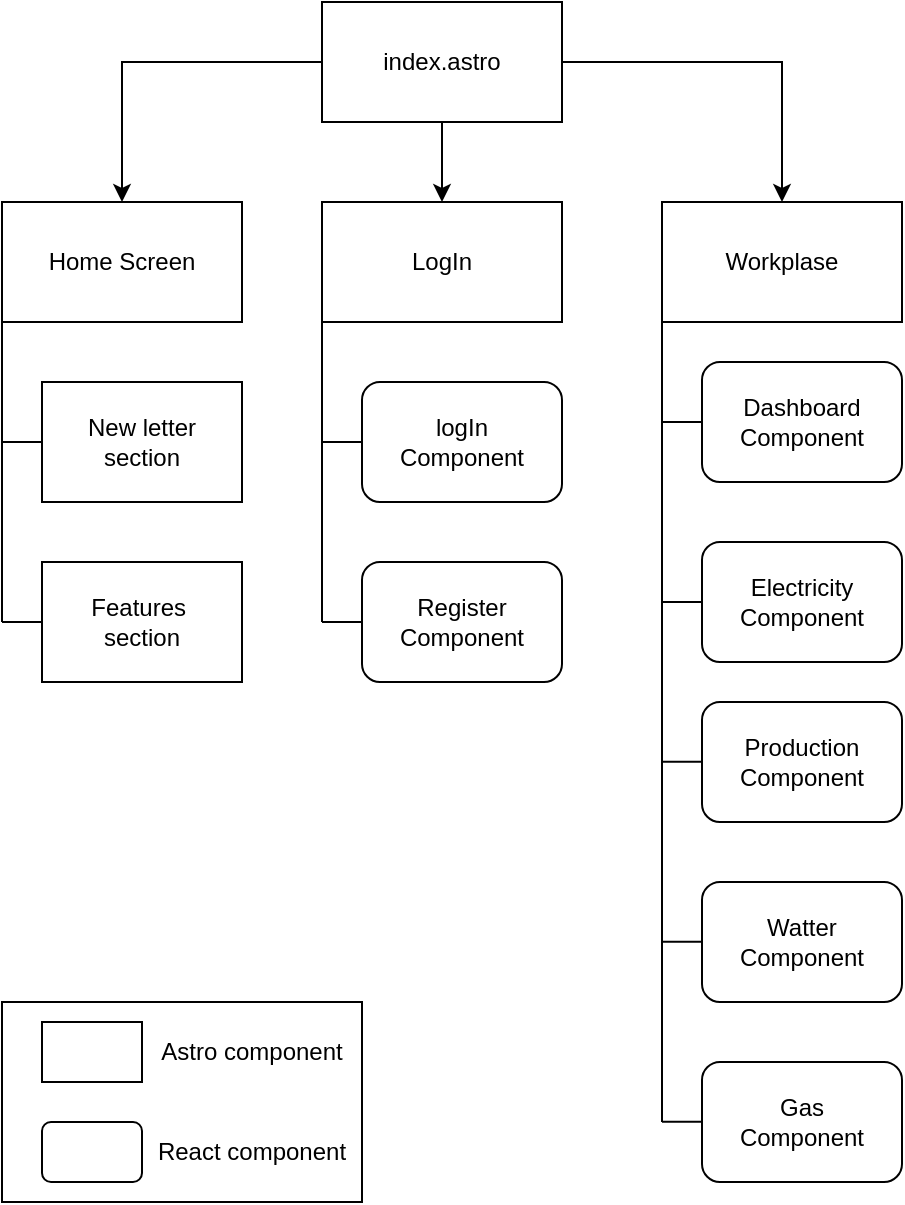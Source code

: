 <mxfile version="25.0.3">
  <diagram name="Page-1" id="sswgS9eTE9nbQPT62m9P">
    <mxGraphModel dx="548" dy="1458" grid="1" gridSize="10" guides="1" tooltips="1" connect="1" arrows="1" fold="1" page="1" pageScale="1" pageWidth="850" pageHeight="1100" math="0" shadow="0">
      <root>
        <mxCell id="0" />
        <mxCell id="1" parent="0" />
        <mxCell id="IjR76zxK27t0q7-WBlOw-40" value="" style="rounded=0;whiteSpace=wrap;html=1;" vertex="1" parent="1">
          <mxGeometry x="110" y="750" width="180" height="100" as="geometry" />
        </mxCell>
        <mxCell id="IjR76zxK27t0q7-WBlOw-13" style="edgeStyle=orthogonalEdgeStyle;rounded=0;orthogonalLoop=1;jettySize=auto;html=1;" edge="1" parent="1" source="IjR76zxK27t0q7-WBlOw-1" target="IjR76zxK27t0q7-WBlOw-4">
          <mxGeometry relative="1" as="geometry" />
        </mxCell>
        <mxCell id="IjR76zxK27t0q7-WBlOw-14" style="edgeStyle=orthogonalEdgeStyle;rounded=0;orthogonalLoop=1;jettySize=auto;html=1;entryX=0.5;entryY=0;entryDx=0;entryDy=0;" edge="1" parent="1" source="IjR76zxK27t0q7-WBlOw-1" target="IjR76zxK27t0q7-WBlOw-3">
          <mxGeometry relative="1" as="geometry" />
        </mxCell>
        <mxCell id="IjR76zxK27t0q7-WBlOw-15" style="edgeStyle=orthogonalEdgeStyle;rounded=0;orthogonalLoop=1;jettySize=auto;html=1;" edge="1" parent="1" source="IjR76zxK27t0q7-WBlOw-1" target="IjR76zxK27t0q7-WBlOw-2">
          <mxGeometry relative="1" as="geometry" />
        </mxCell>
        <mxCell id="IjR76zxK27t0q7-WBlOw-1" value="index.astro" style="rounded=0;whiteSpace=wrap;html=1;" vertex="1" parent="1">
          <mxGeometry x="270" y="250" width="120" height="60" as="geometry" />
        </mxCell>
        <mxCell id="IjR76zxK27t0q7-WBlOw-2" value="Workplase" style="rounded=0;whiteSpace=wrap;html=1;" vertex="1" parent="1">
          <mxGeometry x="440" y="350" width="120" height="60" as="geometry" />
        </mxCell>
        <mxCell id="IjR76zxK27t0q7-WBlOw-3" value="LogIn" style="rounded=0;whiteSpace=wrap;html=1;" vertex="1" parent="1">
          <mxGeometry x="270" y="350" width="120" height="60" as="geometry" />
        </mxCell>
        <mxCell id="IjR76zxK27t0q7-WBlOw-4" value="Home Screen" style="rounded=0;whiteSpace=wrap;html=1;" vertex="1" parent="1">
          <mxGeometry x="110" y="350" width="120" height="60" as="geometry" />
        </mxCell>
        <mxCell id="IjR76zxK27t0q7-WBlOw-9" style="edgeStyle=orthogonalEdgeStyle;rounded=0;orthogonalLoop=1;jettySize=auto;html=1;endArrow=none;endFill=0;" edge="1" parent="1" source="IjR76zxK27t0q7-WBlOw-5">
          <mxGeometry relative="1" as="geometry">
            <mxPoint x="270" y="470" as="targetPoint" />
          </mxGeometry>
        </mxCell>
        <mxCell id="IjR76zxK27t0q7-WBlOw-5" value="logIn&lt;div&gt;Component&lt;/div&gt;" style="rounded=1;whiteSpace=wrap;html=1;" vertex="1" parent="1">
          <mxGeometry x="290" y="440" width="100" height="60" as="geometry" />
        </mxCell>
        <mxCell id="IjR76zxK27t0q7-WBlOw-10" style="edgeStyle=orthogonalEdgeStyle;rounded=0;orthogonalLoop=1;jettySize=auto;html=1;endArrow=none;endFill=0;" edge="1" parent="1" source="IjR76zxK27t0q7-WBlOw-6">
          <mxGeometry relative="1" as="geometry">
            <mxPoint x="270" y="560" as="targetPoint" />
          </mxGeometry>
        </mxCell>
        <mxCell id="IjR76zxK27t0q7-WBlOw-6" value="Register&lt;div&gt;Component&lt;/div&gt;" style="rounded=1;whiteSpace=wrap;html=1;" vertex="1" parent="1">
          <mxGeometry x="290" y="530" width="100" height="60" as="geometry" />
        </mxCell>
        <mxCell id="IjR76zxK27t0q7-WBlOw-8" value="" style="endArrow=none;html=1;rounded=0;entryX=0;entryY=1;entryDx=0;entryDy=0;" edge="1" parent="1" target="IjR76zxK27t0q7-WBlOw-3">
          <mxGeometry width="50" height="50" relative="1" as="geometry">
            <mxPoint x="270" y="560" as="sourcePoint" />
            <mxPoint x="370" y="860" as="targetPoint" />
          </mxGeometry>
        </mxCell>
        <mxCell id="IjR76zxK27t0q7-WBlOw-26" style="edgeStyle=orthogonalEdgeStyle;rounded=0;orthogonalLoop=1;jettySize=auto;html=1;endArrow=none;endFill=0;" edge="1" parent="1" source="IjR76zxK27t0q7-WBlOw-16">
          <mxGeometry relative="1" as="geometry">
            <mxPoint x="440" y="460" as="targetPoint" />
          </mxGeometry>
        </mxCell>
        <mxCell id="IjR76zxK27t0q7-WBlOw-16" value="Dashboard&lt;br&gt;&lt;div&gt;Component&lt;/div&gt;" style="rounded=1;whiteSpace=wrap;html=1;" vertex="1" parent="1">
          <mxGeometry x="460" y="430" width="100" height="60" as="geometry" />
        </mxCell>
        <mxCell id="IjR76zxK27t0q7-WBlOw-17" value="Electricity&lt;div&gt;Component&lt;/div&gt;" style="rounded=1;whiteSpace=wrap;html=1;" vertex="1" parent="1">
          <mxGeometry x="460" y="520" width="100" height="60" as="geometry" />
        </mxCell>
        <mxCell id="IjR76zxK27t0q7-WBlOw-18" value="Watter&lt;div&gt;Component&lt;/div&gt;" style="rounded=1;whiteSpace=wrap;html=1;" vertex="1" parent="1">
          <mxGeometry x="460" y="690" width="100" height="60" as="geometry" />
        </mxCell>
        <mxCell id="IjR76zxK27t0q7-WBlOw-19" value="Gas&lt;div&gt;Component&lt;/div&gt;" style="rounded=1;whiteSpace=wrap;html=1;" vertex="1" parent="1">
          <mxGeometry x="460" y="780" width="100" height="60" as="geometry" />
        </mxCell>
        <mxCell id="IjR76zxK27t0q7-WBlOw-20" value="" style="endArrow=none;html=1;rounded=0;entryX=0;entryY=1;entryDx=0;entryDy=0;" edge="1" parent="1">
          <mxGeometry width="50" height="50" relative="1" as="geometry">
            <mxPoint x="440" y="810" as="sourcePoint" />
            <mxPoint x="440" y="410" as="targetPoint" />
          </mxGeometry>
        </mxCell>
        <mxCell id="IjR76zxK27t0q7-WBlOw-27" style="edgeStyle=orthogonalEdgeStyle;rounded=0;orthogonalLoop=1;jettySize=auto;html=1;endArrow=none;endFill=0;" edge="1" parent="1">
          <mxGeometry relative="1" as="geometry">
            <mxPoint x="440" y="550" as="targetPoint" />
            <mxPoint x="460" y="550" as="sourcePoint" />
          </mxGeometry>
        </mxCell>
        <mxCell id="IjR76zxK27t0q7-WBlOw-28" style="edgeStyle=orthogonalEdgeStyle;rounded=0;orthogonalLoop=1;jettySize=auto;html=1;endArrow=none;endFill=0;" edge="1" parent="1">
          <mxGeometry relative="1" as="geometry">
            <mxPoint x="440" y="629.9" as="targetPoint" />
            <mxPoint x="460" y="629.9" as="sourcePoint" />
          </mxGeometry>
        </mxCell>
        <mxCell id="IjR76zxK27t0q7-WBlOw-29" style="edgeStyle=orthogonalEdgeStyle;rounded=0;orthogonalLoop=1;jettySize=auto;html=1;endArrow=none;endFill=0;" edge="1" parent="1">
          <mxGeometry relative="1" as="geometry">
            <mxPoint x="440" y="719.9" as="targetPoint" />
            <mxPoint x="460" y="719.9" as="sourcePoint" />
          </mxGeometry>
        </mxCell>
        <mxCell id="IjR76zxK27t0q7-WBlOw-30" value="New letter&lt;div&gt;section&lt;/div&gt;" style="rounded=0;whiteSpace=wrap;html=1;" vertex="1" parent="1">
          <mxGeometry x="130" y="440" width="100" height="60" as="geometry" />
        </mxCell>
        <mxCell id="IjR76zxK27t0q7-WBlOw-31" value="Features&amp;nbsp;&lt;div&gt;section&lt;/div&gt;" style="rounded=0;whiteSpace=wrap;html=1;" vertex="1" parent="1">
          <mxGeometry x="130" y="530" width="100" height="60" as="geometry" />
        </mxCell>
        <mxCell id="IjR76zxK27t0q7-WBlOw-32" style="edgeStyle=orthogonalEdgeStyle;rounded=0;orthogonalLoop=1;jettySize=auto;html=1;endArrow=none;endFill=0;" edge="1" parent="1">
          <mxGeometry relative="1" as="geometry">
            <mxPoint x="110" y="470" as="targetPoint" />
            <mxPoint x="130" y="470" as="sourcePoint" />
          </mxGeometry>
        </mxCell>
        <mxCell id="IjR76zxK27t0q7-WBlOw-33" style="edgeStyle=orthogonalEdgeStyle;rounded=0;orthogonalLoop=1;jettySize=auto;html=1;endArrow=none;endFill=0;" edge="1" parent="1">
          <mxGeometry relative="1" as="geometry">
            <mxPoint x="110" y="560" as="targetPoint" />
            <mxPoint x="130" y="560" as="sourcePoint" />
          </mxGeometry>
        </mxCell>
        <mxCell id="IjR76zxK27t0q7-WBlOw-34" value="" style="endArrow=none;html=1;rounded=0;entryX=0;entryY=1;entryDx=0;entryDy=0;" edge="1" parent="1">
          <mxGeometry width="50" height="50" relative="1" as="geometry">
            <mxPoint x="110" y="560" as="sourcePoint" />
            <mxPoint x="110" y="410" as="targetPoint" />
          </mxGeometry>
        </mxCell>
        <mxCell id="IjR76zxK27t0q7-WBlOw-38" value="" style="rounded=0;whiteSpace=wrap;html=1;" vertex="1" parent="1">
          <mxGeometry x="130" y="760" width="50" height="30" as="geometry" />
        </mxCell>
        <mxCell id="IjR76zxK27t0q7-WBlOw-39" value="" style="rounded=1;whiteSpace=wrap;html=1;" vertex="1" parent="1">
          <mxGeometry x="130" y="810" width="50" height="30" as="geometry" />
        </mxCell>
        <mxCell id="IjR76zxK27t0q7-WBlOw-41" value="Astro component" style="text;html=1;align=center;verticalAlign=middle;whiteSpace=wrap;rounded=0;" vertex="1" parent="1">
          <mxGeometry x="180" y="760" width="110" height="30" as="geometry" />
        </mxCell>
        <mxCell id="IjR76zxK27t0q7-WBlOw-42" value="React component" style="text;html=1;align=center;verticalAlign=middle;whiteSpace=wrap;rounded=0;" vertex="1" parent="1">
          <mxGeometry x="170" y="810" width="130" height="30" as="geometry" />
        </mxCell>
        <mxCell id="IjR76zxK27t0q7-WBlOw-43" value="Production&lt;div&gt;Component&lt;/div&gt;" style="rounded=1;whiteSpace=wrap;html=1;" vertex="1" parent="1">
          <mxGeometry x="460" y="600" width="100" height="60" as="geometry" />
        </mxCell>
        <mxCell id="IjR76zxK27t0q7-WBlOw-45" style="edgeStyle=orthogonalEdgeStyle;rounded=0;orthogonalLoop=1;jettySize=auto;html=1;endArrow=none;endFill=0;" edge="1" parent="1">
          <mxGeometry relative="1" as="geometry">
            <mxPoint x="440" y="809.9" as="targetPoint" />
            <mxPoint x="460" y="809.9" as="sourcePoint" />
          </mxGeometry>
        </mxCell>
      </root>
    </mxGraphModel>
  </diagram>
</mxfile>
